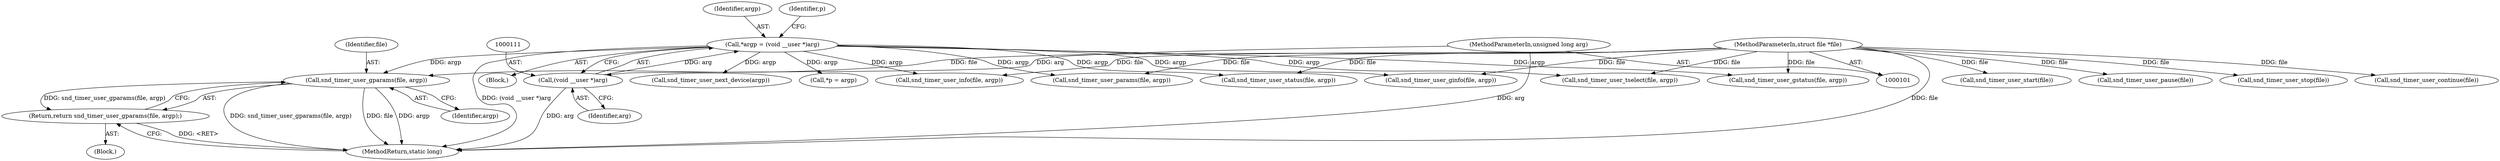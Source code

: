 digraph "0_linux_af368027a49a751d6ff4ee9e3f9961f35bb4fede@pointer" {
"1000172" [label="(Call,snd_timer_user_gparams(file, argp))"];
"1000102" [label="(MethodParameterIn,struct file *file)"];
"1000108" [label="(Call,*argp = (void __user *)arg)"];
"1000110" [label="(Call,(void __user *)arg)"];
"1000104" [label="(MethodParameterIn,unsigned long arg)"];
"1000171" [label="(Return,return snd_timer_user_gparams(file, argp);)"];
"1000197" [label="(Call,snd_timer_user_status(file, argp))"];
"1000104" [label="(MethodParameterIn,unsigned long arg)"];
"1000203" [label="(Call,snd_timer_user_start(file))"];
"1000182" [label="(Call,snd_timer_user_tselect(file, argp))"];
"1000173" [label="(Identifier,file)"];
"1000223" [label="(MethodReturn,static long)"];
"1000218" [label="(Call,snd_timer_user_pause(file))"];
"1000177" [label="(Call,snd_timer_user_gstatus(file, argp))"];
"1000136" [label="(Call,snd_timer_user_next_device(argp))"];
"1000114" [label="(Call,*p = argp)"];
"1000112" [label="(Identifier,arg)"];
"1000167" [label="(Call,snd_timer_user_ginfo(file, argp))"];
"1000110" [label="(Call,(void __user *)arg)"];
"1000187" [label="(Call,snd_timer_user_info(file, argp))"];
"1000109" [label="(Identifier,argp)"];
"1000124" [label="(Block,)"];
"1000192" [label="(Call,snd_timer_user_params(file, argp))"];
"1000108" [label="(Call,*argp = (void __user *)arg)"];
"1000115" [label="(Identifier,p)"];
"1000208" [label="(Call,snd_timer_user_stop(file))"];
"1000171" [label="(Return,return snd_timer_user_gparams(file, argp);)"];
"1000102" [label="(MethodParameterIn,struct file *file)"];
"1000213" [label="(Call,snd_timer_user_continue(file))"];
"1000172" [label="(Call,snd_timer_user_gparams(file, argp))"];
"1000105" [label="(Block,)"];
"1000174" [label="(Identifier,argp)"];
"1000172" -> "1000171"  [label="AST: "];
"1000172" -> "1000174"  [label="CFG: "];
"1000173" -> "1000172"  [label="AST: "];
"1000174" -> "1000172"  [label="AST: "];
"1000171" -> "1000172"  [label="CFG: "];
"1000172" -> "1000223"  [label="DDG: snd_timer_user_gparams(file, argp)"];
"1000172" -> "1000223"  [label="DDG: file"];
"1000172" -> "1000223"  [label="DDG: argp"];
"1000172" -> "1000171"  [label="DDG: snd_timer_user_gparams(file, argp)"];
"1000102" -> "1000172"  [label="DDG: file"];
"1000108" -> "1000172"  [label="DDG: argp"];
"1000102" -> "1000101"  [label="AST: "];
"1000102" -> "1000223"  [label="DDG: file"];
"1000102" -> "1000167"  [label="DDG: file"];
"1000102" -> "1000177"  [label="DDG: file"];
"1000102" -> "1000182"  [label="DDG: file"];
"1000102" -> "1000187"  [label="DDG: file"];
"1000102" -> "1000192"  [label="DDG: file"];
"1000102" -> "1000197"  [label="DDG: file"];
"1000102" -> "1000203"  [label="DDG: file"];
"1000102" -> "1000208"  [label="DDG: file"];
"1000102" -> "1000213"  [label="DDG: file"];
"1000102" -> "1000218"  [label="DDG: file"];
"1000108" -> "1000105"  [label="AST: "];
"1000108" -> "1000110"  [label="CFG: "];
"1000109" -> "1000108"  [label="AST: "];
"1000110" -> "1000108"  [label="AST: "];
"1000115" -> "1000108"  [label="CFG: "];
"1000108" -> "1000223"  [label="DDG: (void __user *)arg"];
"1000110" -> "1000108"  [label="DDG: arg"];
"1000108" -> "1000114"  [label="DDG: argp"];
"1000108" -> "1000136"  [label="DDG: argp"];
"1000108" -> "1000167"  [label="DDG: argp"];
"1000108" -> "1000177"  [label="DDG: argp"];
"1000108" -> "1000182"  [label="DDG: argp"];
"1000108" -> "1000187"  [label="DDG: argp"];
"1000108" -> "1000192"  [label="DDG: argp"];
"1000108" -> "1000197"  [label="DDG: argp"];
"1000110" -> "1000112"  [label="CFG: "];
"1000111" -> "1000110"  [label="AST: "];
"1000112" -> "1000110"  [label="AST: "];
"1000110" -> "1000223"  [label="DDG: arg"];
"1000104" -> "1000110"  [label="DDG: arg"];
"1000104" -> "1000101"  [label="AST: "];
"1000104" -> "1000223"  [label="DDG: arg"];
"1000171" -> "1000124"  [label="AST: "];
"1000223" -> "1000171"  [label="CFG: "];
"1000171" -> "1000223"  [label="DDG: <RET>"];
}
